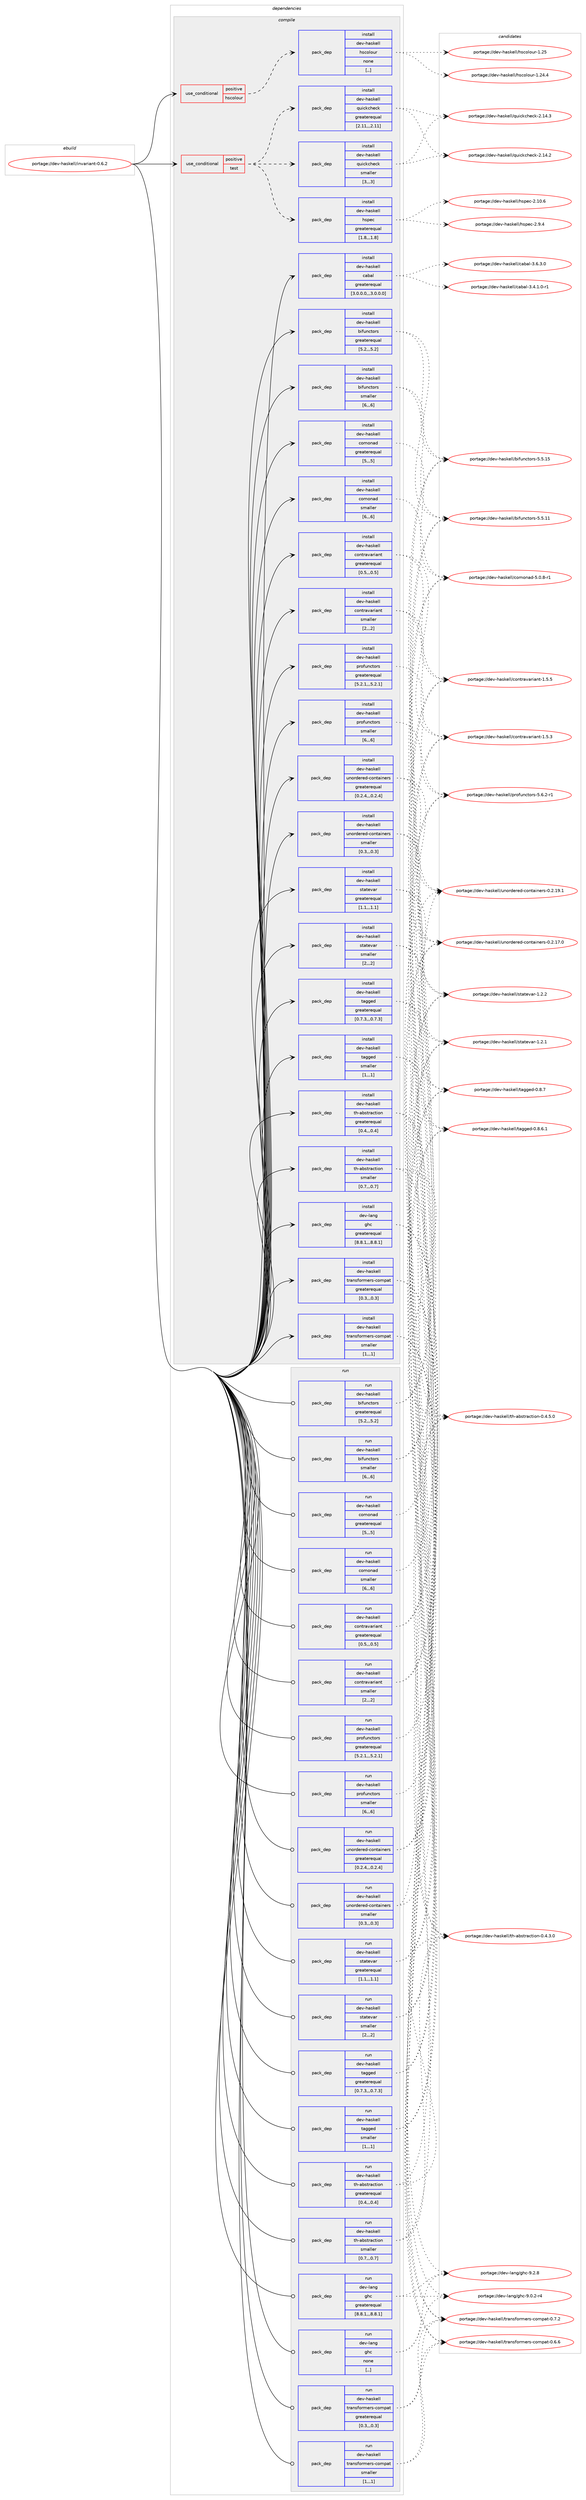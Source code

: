 digraph prolog {

# *************
# Graph options
# *************

newrank=true;
concentrate=true;
compound=true;
graph [rankdir=LR,fontname=Helvetica,fontsize=10,ranksep=1.5];#, ranksep=2.5, nodesep=0.2];
edge  [arrowhead=vee];
node  [fontname=Helvetica,fontsize=10];

# **********
# The ebuild
# **********

subgraph cluster_leftcol {
color=gray;
label=<<i>ebuild</i>>;
id [label="portage://dev-haskell/invariant-0.6.2", color=red, width=4, href="../dev-haskell/invariant-0.6.2.svg"];
}

# ****************
# The dependencies
# ****************

subgraph cluster_midcol {
color=gray;
label=<<i>dependencies</i>>;
subgraph cluster_compile {
fillcolor="#eeeeee";
style=filled;
label=<<i>compile</i>>;
subgraph cond20705 {
dependency83037 [label=<<TABLE BORDER="0" CELLBORDER="1" CELLSPACING="0" CELLPADDING="4"><TR><TD ROWSPAN="3" CELLPADDING="10">use_conditional</TD></TR><TR><TD>positive</TD></TR><TR><TD>hscolour</TD></TR></TABLE>>, shape=none, color=red];
subgraph pack61333 {
dependency83038 [label=<<TABLE BORDER="0" CELLBORDER="1" CELLSPACING="0" CELLPADDING="4" WIDTH="220"><TR><TD ROWSPAN="6" CELLPADDING="30">pack_dep</TD></TR><TR><TD WIDTH="110">install</TD></TR><TR><TD>dev-haskell</TD></TR><TR><TD>hscolour</TD></TR><TR><TD>none</TD></TR><TR><TD>[,,]</TD></TR></TABLE>>, shape=none, color=blue];
}
dependency83037:e -> dependency83038:w [weight=20,style="dashed",arrowhead="vee"];
}
id:e -> dependency83037:w [weight=20,style="solid",arrowhead="vee"];
subgraph cond20706 {
dependency83039 [label=<<TABLE BORDER="0" CELLBORDER="1" CELLSPACING="0" CELLPADDING="4"><TR><TD ROWSPAN="3" CELLPADDING="10">use_conditional</TD></TR><TR><TD>positive</TD></TR><TR><TD>test</TD></TR></TABLE>>, shape=none, color=red];
subgraph pack61334 {
dependency83040 [label=<<TABLE BORDER="0" CELLBORDER="1" CELLSPACING="0" CELLPADDING="4" WIDTH="220"><TR><TD ROWSPAN="6" CELLPADDING="30">pack_dep</TD></TR><TR><TD WIDTH="110">install</TD></TR><TR><TD>dev-haskell</TD></TR><TR><TD>hspec</TD></TR><TR><TD>greaterequal</TD></TR><TR><TD>[1.8,,,1.8]</TD></TR></TABLE>>, shape=none, color=blue];
}
dependency83039:e -> dependency83040:w [weight=20,style="dashed",arrowhead="vee"];
subgraph pack61335 {
dependency83041 [label=<<TABLE BORDER="0" CELLBORDER="1" CELLSPACING="0" CELLPADDING="4" WIDTH="220"><TR><TD ROWSPAN="6" CELLPADDING="30">pack_dep</TD></TR><TR><TD WIDTH="110">install</TD></TR><TR><TD>dev-haskell</TD></TR><TR><TD>quickcheck</TD></TR><TR><TD>greaterequal</TD></TR><TR><TD>[2.11,,,2.11]</TD></TR></TABLE>>, shape=none, color=blue];
}
dependency83039:e -> dependency83041:w [weight=20,style="dashed",arrowhead="vee"];
subgraph pack61336 {
dependency83042 [label=<<TABLE BORDER="0" CELLBORDER="1" CELLSPACING="0" CELLPADDING="4" WIDTH="220"><TR><TD ROWSPAN="6" CELLPADDING="30">pack_dep</TD></TR><TR><TD WIDTH="110">install</TD></TR><TR><TD>dev-haskell</TD></TR><TR><TD>quickcheck</TD></TR><TR><TD>smaller</TD></TR><TR><TD>[3,,,3]</TD></TR></TABLE>>, shape=none, color=blue];
}
dependency83039:e -> dependency83042:w [weight=20,style="dashed",arrowhead="vee"];
}
id:e -> dependency83039:w [weight=20,style="solid",arrowhead="vee"];
subgraph pack61337 {
dependency83043 [label=<<TABLE BORDER="0" CELLBORDER="1" CELLSPACING="0" CELLPADDING="4" WIDTH="220"><TR><TD ROWSPAN="6" CELLPADDING="30">pack_dep</TD></TR><TR><TD WIDTH="110">install</TD></TR><TR><TD>dev-haskell</TD></TR><TR><TD>bifunctors</TD></TR><TR><TD>greaterequal</TD></TR><TR><TD>[5.2,,,5.2]</TD></TR></TABLE>>, shape=none, color=blue];
}
id:e -> dependency83043:w [weight=20,style="solid",arrowhead="vee"];
subgraph pack61338 {
dependency83044 [label=<<TABLE BORDER="0" CELLBORDER="1" CELLSPACING="0" CELLPADDING="4" WIDTH="220"><TR><TD ROWSPAN="6" CELLPADDING="30">pack_dep</TD></TR><TR><TD WIDTH="110">install</TD></TR><TR><TD>dev-haskell</TD></TR><TR><TD>bifunctors</TD></TR><TR><TD>smaller</TD></TR><TR><TD>[6,,,6]</TD></TR></TABLE>>, shape=none, color=blue];
}
id:e -> dependency83044:w [weight=20,style="solid",arrowhead="vee"];
subgraph pack61339 {
dependency83045 [label=<<TABLE BORDER="0" CELLBORDER="1" CELLSPACING="0" CELLPADDING="4" WIDTH="220"><TR><TD ROWSPAN="6" CELLPADDING="30">pack_dep</TD></TR><TR><TD WIDTH="110">install</TD></TR><TR><TD>dev-haskell</TD></TR><TR><TD>cabal</TD></TR><TR><TD>greaterequal</TD></TR><TR><TD>[3.0.0.0,,,3.0.0.0]</TD></TR></TABLE>>, shape=none, color=blue];
}
id:e -> dependency83045:w [weight=20,style="solid",arrowhead="vee"];
subgraph pack61340 {
dependency83046 [label=<<TABLE BORDER="0" CELLBORDER="1" CELLSPACING="0" CELLPADDING="4" WIDTH="220"><TR><TD ROWSPAN="6" CELLPADDING="30">pack_dep</TD></TR><TR><TD WIDTH="110">install</TD></TR><TR><TD>dev-haskell</TD></TR><TR><TD>comonad</TD></TR><TR><TD>greaterequal</TD></TR><TR><TD>[5,,,5]</TD></TR></TABLE>>, shape=none, color=blue];
}
id:e -> dependency83046:w [weight=20,style="solid",arrowhead="vee"];
subgraph pack61341 {
dependency83047 [label=<<TABLE BORDER="0" CELLBORDER="1" CELLSPACING="0" CELLPADDING="4" WIDTH="220"><TR><TD ROWSPAN="6" CELLPADDING="30">pack_dep</TD></TR><TR><TD WIDTH="110">install</TD></TR><TR><TD>dev-haskell</TD></TR><TR><TD>comonad</TD></TR><TR><TD>smaller</TD></TR><TR><TD>[6,,,6]</TD></TR></TABLE>>, shape=none, color=blue];
}
id:e -> dependency83047:w [weight=20,style="solid",arrowhead="vee"];
subgraph pack61342 {
dependency83048 [label=<<TABLE BORDER="0" CELLBORDER="1" CELLSPACING="0" CELLPADDING="4" WIDTH="220"><TR><TD ROWSPAN="6" CELLPADDING="30">pack_dep</TD></TR><TR><TD WIDTH="110">install</TD></TR><TR><TD>dev-haskell</TD></TR><TR><TD>contravariant</TD></TR><TR><TD>greaterequal</TD></TR><TR><TD>[0.5,,,0.5]</TD></TR></TABLE>>, shape=none, color=blue];
}
id:e -> dependency83048:w [weight=20,style="solid",arrowhead="vee"];
subgraph pack61343 {
dependency83049 [label=<<TABLE BORDER="0" CELLBORDER="1" CELLSPACING="0" CELLPADDING="4" WIDTH="220"><TR><TD ROWSPAN="6" CELLPADDING="30">pack_dep</TD></TR><TR><TD WIDTH="110">install</TD></TR><TR><TD>dev-haskell</TD></TR><TR><TD>contravariant</TD></TR><TR><TD>smaller</TD></TR><TR><TD>[2,,,2]</TD></TR></TABLE>>, shape=none, color=blue];
}
id:e -> dependency83049:w [weight=20,style="solid",arrowhead="vee"];
subgraph pack61344 {
dependency83050 [label=<<TABLE BORDER="0" CELLBORDER="1" CELLSPACING="0" CELLPADDING="4" WIDTH="220"><TR><TD ROWSPAN="6" CELLPADDING="30">pack_dep</TD></TR><TR><TD WIDTH="110">install</TD></TR><TR><TD>dev-haskell</TD></TR><TR><TD>profunctors</TD></TR><TR><TD>greaterequal</TD></TR><TR><TD>[5.2.1,,,5.2.1]</TD></TR></TABLE>>, shape=none, color=blue];
}
id:e -> dependency83050:w [weight=20,style="solid",arrowhead="vee"];
subgraph pack61345 {
dependency83051 [label=<<TABLE BORDER="0" CELLBORDER="1" CELLSPACING="0" CELLPADDING="4" WIDTH="220"><TR><TD ROWSPAN="6" CELLPADDING="30">pack_dep</TD></TR><TR><TD WIDTH="110">install</TD></TR><TR><TD>dev-haskell</TD></TR><TR><TD>profunctors</TD></TR><TR><TD>smaller</TD></TR><TR><TD>[6,,,6]</TD></TR></TABLE>>, shape=none, color=blue];
}
id:e -> dependency83051:w [weight=20,style="solid",arrowhead="vee"];
subgraph pack61346 {
dependency83052 [label=<<TABLE BORDER="0" CELLBORDER="1" CELLSPACING="0" CELLPADDING="4" WIDTH="220"><TR><TD ROWSPAN="6" CELLPADDING="30">pack_dep</TD></TR><TR><TD WIDTH="110">install</TD></TR><TR><TD>dev-haskell</TD></TR><TR><TD>statevar</TD></TR><TR><TD>greaterequal</TD></TR><TR><TD>[1.1,,,1.1]</TD></TR></TABLE>>, shape=none, color=blue];
}
id:e -> dependency83052:w [weight=20,style="solid",arrowhead="vee"];
subgraph pack61347 {
dependency83053 [label=<<TABLE BORDER="0" CELLBORDER="1" CELLSPACING="0" CELLPADDING="4" WIDTH="220"><TR><TD ROWSPAN="6" CELLPADDING="30">pack_dep</TD></TR><TR><TD WIDTH="110">install</TD></TR><TR><TD>dev-haskell</TD></TR><TR><TD>statevar</TD></TR><TR><TD>smaller</TD></TR><TR><TD>[2,,,2]</TD></TR></TABLE>>, shape=none, color=blue];
}
id:e -> dependency83053:w [weight=20,style="solid",arrowhead="vee"];
subgraph pack61348 {
dependency83054 [label=<<TABLE BORDER="0" CELLBORDER="1" CELLSPACING="0" CELLPADDING="4" WIDTH="220"><TR><TD ROWSPAN="6" CELLPADDING="30">pack_dep</TD></TR><TR><TD WIDTH="110">install</TD></TR><TR><TD>dev-haskell</TD></TR><TR><TD>tagged</TD></TR><TR><TD>greaterequal</TD></TR><TR><TD>[0.7.3,,,0.7.3]</TD></TR></TABLE>>, shape=none, color=blue];
}
id:e -> dependency83054:w [weight=20,style="solid",arrowhead="vee"];
subgraph pack61349 {
dependency83055 [label=<<TABLE BORDER="0" CELLBORDER="1" CELLSPACING="0" CELLPADDING="4" WIDTH="220"><TR><TD ROWSPAN="6" CELLPADDING="30">pack_dep</TD></TR><TR><TD WIDTH="110">install</TD></TR><TR><TD>dev-haskell</TD></TR><TR><TD>tagged</TD></TR><TR><TD>smaller</TD></TR><TR><TD>[1,,,1]</TD></TR></TABLE>>, shape=none, color=blue];
}
id:e -> dependency83055:w [weight=20,style="solid",arrowhead="vee"];
subgraph pack61350 {
dependency83056 [label=<<TABLE BORDER="0" CELLBORDER="1" CELLSPACING="0" CELLPADDING="4" WIDTH="220"><TR><TD ROWSPAN="6" CELLPADDING="30">pack_dep</TD></TR><TR><TD WIDTH="110">install</TD></TR><TR><TD>dev-haskell</TD></TR><TR><TD>th-abstraction</TD></TR><TR><TD>greaterequal</TD></TR><TR><TD>[0.4,,,0.4]</TD></TR></TABLE>>, shape=none, color=blue];
}
id:e -> dependency83056:w [weight=20,style="solid",arrowhead="vee"];
subgraph pack61351 {
dependency83057 [label=<<TABLE BORDER="0" CELLBORDER="1" CELLSPACING="0" CELLPADDING="4" WIDTH="220"><TR><TD ROWSPAN="6" CELLPADDING="30">pack_dep</TD></TR><TR><TD WIDTH="110">install</TD></TR><TR><TD>dev-haskell</TD></TR><TR><TD>th-abstraction</TD></TR><TR><TD>smaller</TD></TR><TR><TD>[0.7,,,0.7]</TD></TR></TABLE>>, shape=none, color=blue];
}
id:e -> dependency83057:w [weight=20,style="solid",arrowhead="vee"];
subgraph pack61352 {
dependency83058 [label=<<TABLE BORDER="0" CELLBORDER="1" CELLSPACING="0" CELLPADDING="4" WIDTH="220"><TR><TD ROWSPAN="6" CELLPADDING="30">pack_dep</TD></TR><TR><TD WIDTH="110">install</TD></TR><TR><TD>dev-haskell</TD></TR><TR><TD>transformers-compat</TD></TR><TR><TD>greaterequal</TD></TR><TR><TD>[0.3,,,0.3]</TD></TR></TABLE>>, shape=none, color=blue];
}
id:e -> dependency83058:w [weight=20,style="solid",arrowhead="vee"];
subgraph pack61353 {
dependency83059 [label=<<TABLE BORDER="0" CELLBORDER="1" CELLSPACING="0" CELLPADDING="4" WIDTH="220"><TR><TD ROWSPAN="6" CELLPADDING="30">pack_dep</TD></TR><TR><TD WIDTH="110">install</TD></TR><TR><TD>dev-haskell</TD></TR><TR><TD>transformers-compat</TD></TR><TR><TD>smaller</TD></TR><TR><TD>[1,,,1]</TD></TR></TABLE>>, shape=none, color=blue];
}
id:e -> dependency83059:w [weight=20,style="solid",arrowhead="vee"];
subgraph pack61354 {
dependency83060 [label=<<TABLE BORDER="0" CELLBORDER="1" CELLSPACING="0" CELLPADDING="4" WIDTH="220"><TR><TD ROWSPAN="6" CELLPADDING="30">pack_dep</TD></TR><TR><TD WIDTH="110">install</TD></TR><TR><TD>dev-haskell</TD></TR><TR><TD>unordered-containers</TD></TR><TR><TD>greaterequal</TD></TR><TR><TD>[0.2.4,,,0.2.4]</TD></TR></TABLE>>, shape=none, color=blue];
}
id:e -> dependency83060:w [weight=20,style="solid",arrowhead="vee"];
subgraph pack61355 {
dependency83061 [label=<<TABLE BORDER="0" CELLBORDER="1" CELLSPACING="0" CELLPADDING="4" WIDTH="220"><TR><TD ROWSPAN="6" CELLPADDING="30">pack_dep</TD></TR><TR><TD WIDTH="110">install</TD></TR><TR><TD>dev-haskell</TD></TR><TR><TD>unordered-containers</TD></TR><TR><TD>smaller</TD></TR><TR><TD>[0.3,,,0.3]</TD></TR></TABLE>>, shape=none, color=blue];
}
id:e -> dependency83061:w [weight=20,style="solid",arrowhead="vee"];
subgraph pack61356 {
dependency83062 [label=<<TABLE BORDER="0" CELLBORDER="1" CELLSPACING="0" CELLPADDING="4" WIDTH="220"><TR><TD ROWSPAN="6" CELLPADDING="30">pack_dep</TD></TR><TR><TD WIDTH="110">install</TD></TR><TR><TD>dev-lang</TD></TR><TR><TD>ghc</TD></TR><TR><TD>greaterequal</TD></TR><TR><TD>[8.8.1,,,8.8.1]</TD></TR></TABLE>>, shape=none, color=blue];
}
id:e -> dependency83062:w [weight=20,style="solid",arrowhead="vee"];
}
subgraph cluster_compileandrun {
fillcolor="#eeeeee";
style=filled;
label=<<i>compile and run</i>>;
}
subgraph cluster_run {
fillcolor="#eeeeee";
style=filled;
label=<<i>run</i>>;
subgraph pack61357 {
dependency83063 [label=<<TABLE BORDER="0" CELLBORDER="1" CELLSPACING="0" CELLPADDING="4" WIDTH="220"><TR><TD ROWSPAN="6" CELLPADDING="30">pack_dep</TD></TR><TR><TD WIDTH="110">run</TD></TR><TR><TD>dev-haskell</TD></TR><TR><TD>bifunctors</TD></TR><TR><TD>greaterequal</TD></TR><TR><TD>[5.2,,,5.2]</TD></TR></TABLE>>, shape=none, color=blue];
}
id:e -> dependency83063:w [weight=20,style="solid",arrowhead="odot"];
subgraph pack61358 {
dependency83064 [label=<<TABLE BORDER="0" CELLBORDER="1" CELLSPACING="0" CELLPADDING="4" WIDTH="220"><TR><TD ROWSPAN="6" CELLPADDING="30">pack_dep</TD></TR><TR><TD WIDTH="110">run</TD></TR><TR><TD>dev-haskell</TD></TR><TR><TD>bifunctors</TD></TR><TR><TD>smaller</TD></TR><TR><TD>[6,,,6]</TD></TR></TABLE>>, shape=none, color=blue];
}
id:e -> dependency83064:w [weight=20,style="solid",arrowhead="odot"];
subgraph pack61359 {
dependency83065 [label=<<TABLE BORDER="0" CELLBORDER="1" CELLSPACING="0" CELLPADDING="4" WIDTH="220"><TR><TD ROWSPAN="6" CELLPADDING="30">pack_dep</TD></TR><TR><TD WIDTH="110">run</TD></TR><TR><TD>dev-haskell</TD></TR><TR><TD>comonad</TD></TR><TR><TD>greaterequal</TD></TR><TR><TD>[5,,,5]</TD></TR></TABLE>>, shape=none, color=blue];
}
id:e -> dependency83065:w [weight=20,style="solid",arrowhead="odot"];
subgraph pack61360 {
dependency83066 [label=<<TABLE BORDER="0" CELLBORDER="1" CELLSPACING="0" CELLPADDING="4" WIDTH="220"><TR><TD ROWSPAN="6" CELLPADDING="30">pack_dep</TD></TR><TR><TD WIDTH="110">run</TD></TR><TR><TD>dev-haskell</TD></TR><TR><TD>comonad</TD></TR><TR><TD>smaller</TD></TR><TR><TD>[6,,,6]</TD></TR></TABLE>>, shape=none, color=blue];
}
id:e -> dependency83066:w [weight=20,style="solid",arrowhead="odot"];
subgraph pack61361 {
dependency83067 [label=<<TABLE BORDER="0" CELLBORDER="1" CELLSPACING="0" CELLPADDING="4" WIDTH="220"><TR><TD ROWSPAN="6" CELLPADDING="30">pack_dep</TD></TR><TR><TD WIDTH="110">run</TD></TR><TR><TD>dev-haskell</TD></TR><TR><TD>contravariant</TD></TR><TR><TD>greaterequal</TD></TR><TR><TD>[0.5,,,0.5]</TD></TR></TABLE>>, shape=none, color=blue];
}
id:e -> dependency83067:w [weight=20,style="solid",arrowhead="odot"];
subgraph pack61362 {
dependency83068 [label=<<TABLE BORDER="0" CELLBORDER="1" CELLSPACING="0" CELLPADDING="4" WIDTH="220"><TR><TD ROWSPAN="6" CELLPADDING="30">pack_dep</TD></TR><TR><TD WIDTH="110">run</TD></TR><TR><TD>dev-haskell</TD></TR><TR><TD>contravariant</TD></TR><TR><TD>smaller</TD></TR><TR><TD>[2,,,2]</TD></TR></TABLE>>, shape=none, color=blue];
}
id:e -> dependency83068:w [weight=20,style="solid",arrowhead="odot"];
subgraph pack61363 {
dependency83069 [label=<<TABLE BORDER="0" CELLBORDER="1" CELLSPACING="0" CELLPADDING="4" WIDTH="220"><TR><TD ROWSPAN="6" CELLPADDING="30">pack_dep</TD></TR><TR><TD WIDTH="110">run</TD></TR><TR><TD>dev-haskell</TD></TR><TR><TD>profunctors</TD></TR><TR><TD>greaterequal</TD></TR><TR><TD>[5.2.1,,,5.2.1]</TD></TR></TABLE>>, shape=none, color=blue];
}
id:e -> dependency83069:w [weight=20,style="solid",arrowhead="odot"];
subgraph pack61364 {
dependency83070 [label=<<TABLE BORDER="0" CELLBORDER="1" CELLSPACING="0" CELLPADDING="4" WIDTH="220"><TR><TD ROWSPAN="6" CELLPADDING="30">pack_dep</TD></TR><TR><TD WIDTH="110">run</TD></TR><TR><TD>dev-haskell</TD></TR><TR><TD>profunctors</TD></TR><TR><TD>smaller</TD></TR><TR><TD>[6,,,6]</TD></TR></TABLE>>, shape=none, color=blue];
}
id:e -> dependency83070:w [weight=20,style="solid",arrowhead="odot"];
subgraph pack61365 {
dependency83071 [label=<<TABLE BORDER="0" CELLBORDER="1" CELLSPACING="0" CELLPADDING="4" WIDTH="220"><TR><TD ROWSPAN="6" CELLPADDING="30">pack_dep</TD></TR><TR><TD WIDTH="110">run</TD></TR><TR><TD>dev-haskell</TD></TR><TR><TD>statevar</TD></TR><TR><TD>greaterequal</TD></TR><TR><TD>[1.1,,,1.1]</TD></TR></TABLE>>, shape=none, color=blue];
}
id:e -> dependency83071:w [weight=20,style="solid",arrowhead="odot"];
subgraph pack61366 {
dependency83072 [label=<<TABLE BORDER="0" CELLBORDER="1" CELLSPACING="0" CELLPADDING="4" WIDTH="220"><TR><TD ROWSPAN="6" CELLPADDING="30">pack_dep</TD></TR><TR><TD WIDTH="110">run</TD></TR><TR><TD>dev-haskell</TD></TR><TR><TD>statevar</TD></TR><TR><TD>smaller</TD></TR><TR><TD>[2,,,2]</TD></TR></TABLE>>, shape=none, color=blue];
}
id:e -> dependency83072:w [weight=20,style="solid",arrowhead="odot"];
subgraph pack61367 {
dependency83073 [label=<<TABLE BORDER="0" CELLBORDER="1" CELLSPACING="0" CELLPADDING="4" WIDTH="220"><TR><TD ROWSPAN="6" CELLPADDING="30">pack_dep</TD></TR><TR><TD WIDTH="110">run</TD></TR><TR><TD>dev-haskell</TD></TR><TR><TD>tagged</TD></TR><TR><TD>greaterequal</TD></TR><TR><TD>[0.7.3,,,0.7.3]</TD></TR></TABLE>>, shape=none, color=blue];
}
id:e -> dependency83073:w [weight=20,style="solid",arrowhead="odot"];
subgraph pack61368 {
dependency83074 [label=<<TABLE BORDER="0" CELLBORDER="1" CELLSPACING="0" CELLPADDING="4" WIDTH="220"><TR><TD ROWSPAN="6" CELLPADDING="30">pack_dep</TD></TR><TR><TD WIDTH="110">run</TD></TR><TR><TD>dev-haskell</TD></TR><TR><TD>tagged</TD></TR><TR><TD>smaller</TD></TR><TR><TD>[1,,,1]</TD></TR></TABLE>>, shape=none, color=blue];
}
id:e -> dependency83074:w [weight=20,style="solid",arrowhead="odot"];
subgraph pack61369 {
dependency83075 [label=<<TABLE BORDER="0" CELLBORDER="1" CELLSPACING="0" CELLPADDING="4" WIDTH="220"><TR><TD ROWSPAN="6" CELLPADDING="30">pack_dep</TD></TR><TR><TD WIDTH="110">run</TD></TR><TR><TD>dev-haskell</TD></TR><TR><TD>th-abstraction</TD></TR><TR><TD>greaterequal</TD></TR><TR><TD>[0.4,,,0.4]</TD></TR></TABLE>>, shape=none, color=blue];
}
id:e -> dependency83075:w [weight=20,style="solid",arrowhead="odot"];
subgraph pack61370 {
dependency83076 [label=<<TABLE BORDER="0" CELLBORDER="1" CELLSPACING="0" CELLPADDING="4" WIDTH="220"><TR><TD ROWSPAN="6" CELLPADDING="30">pack_dep</TD></TR><TR><TD WIDTH="110">run</TD></TR><TR><TD>dev-haskell</TD></TR><TR><TD>th-abstraction</TD></TR><TR><TD>smaller</TD></TR><TR><TD>[0.7,,,0.7]</TD></TR></TABLE>>, shape=none, color=blue];
}
id:e -> dependency83076:w [weight=20,style="solid",arrowhead="odot"];
subgraph pack61371 {
dependency83077 [label=<<TABLE BORDER="0" CELLBORDER="1" CELLSPACING="0" CELLPADDING="4" WIDTH="220"><TR><TD ROWSPAN="6" CELLPADDING="30">pack_dep</TD></TR><TR><TD WIDTH="110">run</TD></TR><TR><TD>dev-haskell</TD></TR><TR><TD>transformers-compat</TD></TR><TR><TD>greaterequal</TD></TR><TR><TD>[0.3,,,0.3]</TD></TR></TABLE>>, shape=none, color=blue];
}
id:e -> dependency83077:w [weight=20,style="solid",arrowhead="odot"];
subgraph pack61372 {
dependency83078 [label=<<TABLE BORDER="0" CELLBORDER="1" CELLSPACING="0" CELLPADDING="4" WIDTH="220"><TR><TD ROWSPAN="6" CELLPADDING="30">pack_dep</TD></TR><TR><TD WIDTH="110">run</TD></TR><TR><TD>dev-haskell</TD></TR><TR><TD>transformers-compat</TD></TR><TR><TD>smaller</TD></TR><TR><TD>[1,,,1]</TD></TR></TABLE>>, shape=none, color=blue];
}
id:e -> dependency83078:w [weight=20,style="solid",arrowhead="odot"];
subgraph pack61373 {
dependency83079 [label=<<TABLE BORDER="0" CELLBORDER="1" CELLSPACING="0" CELLPADDING="4" WIDTH="220"><TR><TD ROWSPAN="6" CELLPADDING="30">pack_dep</TD></TR><TR><TD WIDTH="110">run</TD></TR><TR><TD>dev-haskell</TD></TR><TR><TD>unordered-containers</TD></TR><TR><TD>greaterequal</TD></TR><TR><TD>[0.2.4,,,0.2.4]</TD></TR></TABLE>>, shape=none, color=blue];
}
id:e -> dependency83079:w [weight=20,style="solid",arrowhead="odot"];
subgraph pack61374 {
dependency83080 [label=<<TABLE BORDER="0" CELLBORDER="1" CELLSPACING="0" CELLPADDING="4" WIDTH="220"><TR><TD ROWSPAN="6" CELLPADDING="30">pack_dep</TD></TR><TR><TD WIDTH="110">run</TD></TR><TR><TD>dev-haskell</TD></TR><TR><TD>unordered-containers</TD></TR><TR><TD>smaller</TD></TR><TR><TD>[0.3,,,0.3]</TD></TR></TABLE>>, shape=none, color=blue];
}
id:e -> dependency83080:w [weight=20,style="solid",arrowhead="odot"];
subgraph pack61375 {
dependency83081 [label=<<TABLE BORDER="0" CELLBORDER="1" CELLSPACING="0" CELLPADDING="4" WIDTH="220"><TR><TD ROWSPAN="6" CELLPADDING="30">pack_dep</TD></TR><TR><TD WIDTH="110">run</TD></TR><TR><TD>dev-lang</TD></TR><TR><TD>ghc</TD></TR><TR><TD>greaterequal</TD></TR><TR><TD>[8.8.1,,,8.8.1]</TD></TR></TABLE>>, shape=none, color=blue];
}
id:e -> dependency83081:w [weight=20,style="solid",arrowhead="odot"];
subgraph pack61376 {
dependency83082 [label=<<TABLE BORDER="0" CELLBORDER="1" CELLSPACING="0" CELLPADDING="4" WIDTH="220"><TR><TD ROWSPAN="6" CELLPADDING="30">pack_dep</TD></TR><TR><TD WIDTH="110">run</TD></TR><TR><TD>dev-lang</TD></TR><TR><TD>ghc</TD></TR><TR><TD>none</TD></TR><TR><TD>[,,]</TD></TR></TABLE>>, shape=none, color=blue];
}
id:e -> dependency83082:w [weight=20,style="solid",arrowhead="odot"];
}
}

# **************
# The candidates
# **************

subgraph cluster_choices {
rank=same;
color=gray;
label=<<i>candidates</i>>;

subgraph choice61333 {
color=black;
nodesep=1;
choice100101118451049711510710110810847104115991111081111171144549465053 [label="portage://dev-haskell/hscolour-1.25", color=red, width=4,href="../dev-haskell/hscolour-1.25.svg"];
choice1001011184510497115107101108108471041159911110811111711445494650524652 [label="portage://dev-haskell/hscolour-1.24.4", color=red, width=4,href="../dev-haskell/hscolour-1.24.4.svg"];
dependency83038:e -> choice100101118451049711510710110810847104115991111081111171144549465053:w [style=dotted,weight="100"];
dependency83038:e -> choice1001011184510497115107101108108471041159911110811111711445494650524652:w [style=dotted,weight="100"];
}
subgraph choice61334 {
color=black;
nodesep=1;
choice1001011184510497115107101108108471041151121019945504649484654 [label="portage://dev-haskell/hspec-2.10.6", color=red, width=4,href="../dev-haskell/hspec-2.10.6.svg"];
choice10010111845104971151071011081084710411511210199455046574652 [label="portage://dev-haskell/hspec-2.9.4", color=red, width=4,href="../dev-haskell/hspec-2.9.4.svg"];
dependency83040:e -> choice1001011184510497115107101108108471041151121019945504649484654:w [style=dotted,weight="100"];
dependency83040:e -> choice10010111845104971151071011081084710411511210199455046574652:w [style=dotted,weight="100"];
}
subgraph choice61335 {
color=black;
nodesep=1;
choice10010111845104971151071011081084711311710599107991041019910745504649524651 [label="portage://dev-haskell/quickcheck-2.14.3", color=red, width=4,href="../dev-haskell/quickcheck-2.14.3.svg"];
choice10010111845104971151071011081084711311710599107991041019910745504649524650 [label="portage://dev-haskell/quickcheck-2.14.2", color=red, width=4,href="../dev-haskell/quickcheck-2.14.2.svg"];
dependency83041:e -> choice10010111845104971151071011081084711311710599107991041019910745504649524651:w [style=dotted,weight="100"];
dependency83041:e -> choice10010111845104971151071011081084711311710599107991041019910745504649524650:w [style=dotted,weight="100"];
}
subgraph choice61336 {
color=black;
nodesep=1;
choice10010111845104971151071011081084711311710599107991041019910745504649524651 [label="portage://dev-haskell/quickcheck-2.14.3", color=red, width=4,href="../dev-haskell/quickcheck-2.14.3.svg"];
choice10010111845104971151071011081084711311710599107991041019910745504649524650 [label="portage://dev-haskell/quickcheck-2.14.2", color=red, width=4,href="../dev-haskell/quickcheck-2.14.2.svg"];
dependency83042:e -> choice10010111845104971151071011081084711311710599107991041019910745504649524651:w [style=dotted,weight="100"];
dependency83042:e -> choice10010111845104971151071011081084711311710599107991041019910745504649524650:w [style=dotted,weight="100"];
}
subgraph choice61337 {
color=black;
nodesep=1;
choice100101118451049711510710110810847981051021171109911611111411545534653464953 [label="portage://dev-haskell/bifunctors-5.5.15", color=red, width=4,href="../dev-haskell/bifunctors-5.5.15.svg"];
choice100101118451049711510710110810847981051021171109911611111411545534653464949 [label="portage://dev-haskell/bifunctors-5.5.11", color=red, width=4,href="../dev-haskell/bifunctors-5.5.11.svg"];
dependency83043:e -> choice100101118451049711510710110810847981051021171109911611111411545534653464953:w [style=dotted,weight="100"];
dependency83043:e -> choice100101118451049711510710110810847981051021171109911611111411545534653464949:w [style=dotted,weight="100"];
}
subgraph choice61338 {
color=black;
nodesep=1;
choice100101118451049711510710110810847981051021171109911611111411545534653464953 [label="portage://dev-haskell/bifunctors-5.5.15", color=red, width=4,href="../dev-haskell/bifunctors-5.5.15.svg"];
choice100101118451049711510710110810847981051021171109911611111411545534653464949 [label="portage://dev-haskell/bifunctors-5.5.11", color=red, width=4,href="../dev-haskell/bifunctors-5.5.11.svg"];
dependency83044:e -> choice100101118451049711510710110810847981051021171109911611111411545534653464953:w [style=dotted,weight="100"];
dependency83044:e -> choice100101118451049711510710110810847981051021171109911611111411545534653464949:w [style=dotted,weight="100"];
}
subgraph choice61339 {
color=black;
nodesep=1;
choice100101118451049711510710110810847999798971084551465446514648 [label="portage://dev-haskell/cabal-3.6.3.0", color=red, width=4,href="../dev-haskell/cabal-3.6.3.0.svg"];
choice1001011184510497115107101108108479997989710845514652464946484511449 [label="portage://dev-haskell/cabal-3.4.1.0-r1", color=red, width=4,href="../dev-haskell/cabal-3.4.1.0-r1.svg"];
dependency83045:e -> choice100101118451049711510710110810847999798971084551465446514648:w [style=dotted,weight="100"];
dependency83045:e -> choice1001011184510497115107101108108479997989710845514652464946484511449:w [style=dotted,weight="100"];
}
subgraph choice61340 {
color=black;
nodesep=1;
choice10010111845104971151071011081084799111109111110971004553464846564511449 [label="portage://dev-haskell/comonad-5.0.8-r1", color=red, width=4,href="../dev-haskell/comonad-5.0.8-r1.svg"];
dependency83046:e -> choice10010111845104971151071011081084799111109111110971004553464846564511449:w [style=dotted,weight="100"];
}
subgraph choice61341 {
color=black;
nodesep=1;
choice10010111845104971151071011081084799111109111110971004553464846564511449 [label="portage://dev-haskell/comonad-5.0.8-r1", color=red, width=4,href="../dev-haskell/comonad-5.0.8-r1.svg"];
dependency83047:e -> choice10010111845104971151071011081084799111109111110971004553464846564511449:w [style=dotted,weight="100"];
}
subgraph choice61342 {
color=black;
nodesep=1;
choice10010111845104971151071011081084799111110116114971189711410597110116454946534653 [label="portage://dev-haskell/contravariant-1.5.5", color=red, width=4,href="../dev-haskell/contravariant-1.5.5.svg"];
choice10010111845104971151071011081084799111110116114971189711410597110116454946534651 [label="portage://dev-haskell/contravariant-1.5.3", color=red, width=4,href="../dev-haskell/contravariant-1.5.3.svg"];
dependency83048:e -> choice10010111845104971151071011081084799111110116114971189711410597110116454946534653:w [style=dotted,weight="100"];
dependency83048:e -> choice10010111845104971151071011081084799111110116114971189711410597110116454946534651:w [style=dotted,weight="100"];
}
subgraph choice61343 {
color=black;
nodesep=1;
choice10010111845104971151071011081084799111110116114971189711410597110116454946534653 [label="portage://dev-haskell/contravariant-1.5.5", color=red, width=4,href="../dev-haskell/contravariant-1.5.5.svg"];
choice10010111845104971151071011081084799111110116114971189711410597110116454946534651 [label="portage://dev-haskell/contravariant-1.5.3", color=red, width=4,href="../dev-haskell/contravariant-1.5.3.svg"];
dependency83049:e -> choice10010111845104971151071011081084799111110116114971189711410597110116454946534653:w [style=dotted,weight="100"];
dependency83049:e -> choice10010111845104971151071011081084799111110116114971189711410597110116454946534651:w [style=dotted,weight="100"];
}
subgraph choice61344 {
color=black;
nodesep=1;
choice100101118451049711510710110810847112114111102117110991161111141154553465446504511449 [label="portage://dev-haskell/profunctors-5.6.2-r1", color=red, width=4,href="../dev-haskell/profunctors-5.6.2-r1.svg"];
dependency83050:e -> choice100101118451049711510710110810847112114111102117110991161111141154553465446504511449:w [style=dotted,weight="100"];
}
subgraph choice61345 {
color=black;
nodesep=1;
choice100101118451049711510710110810847112114111102117110991161111141154553465446504511449 [label="portage://dev-haskell/profunctors-5.6.2-r1", color=red, width=4,href="../dev-haskell/profunctors-5.6.2-r1.svg"];
dependency83051:e -> choice100101118451049711510710110810847112114111102117110991161111141154553465446504511449:w [style=dotted,weight="100"];
}
subgraph choice61346 {
color=black;
nodesep=1;
choice1001011184510497115107101108108471151169711610111897114454946504650 [label="portage://dev-haskell/statevar-1.2.2", color=red, width=4,href="../dev-haskell/statevar-1.2.2.svg"];
choice1001011184510497115107101108108471151169711610111897114454946504649 [label="portage://dev-haskell/statevar-1.2.1", color=red, width=4,href="../dev-haskell/statevar-1.2.1.svg"];
dependency83052:e -> choice1001011184510497115107101108108471151169711610111897114454946504650:w [style=dotted,weight="100"];
dependency83052:e -> choice1001011184510497115107101108108471151169711610111897114454946504649:w [style=dotted,weight="100"];
}
subgraph choice61347 {
color=black;
nodesep=1;
choice1001011184510497115107101108108471151169711610111897114454946504650 [label="portage://dev-haskell/statevar-1.2.2", color=red, width=4,href="../dev-haskell/statevar-1.2.2.svg"];
choice1001011184510497115107101108108471151169711610111897114454946504649 [label="portage://dev-haskell/statevar-1.2.1", color=red, width=4,href="../dev-haskell/statevar-1.2.1.svg"];
dependency83053:e -> choice1001011184510497115107101108108471151169711610111897114454946504650:w [style=dotted,weight="100"];
dependency83053:e -> choice1001011184510497115107101108108471151169711610111897114454946504649:w [style=dotted,weight="100"];
}
subgraph choice61348 {
color=black;
nodesep=1;
choice10010111845104971151071011081084711697103103101100454846564655 [label="portage://dev-haskell/tagged-0.8.7", color=red, width=4,href="../dev-haskell/tagged-0.8.7.svg"];
choice100101118451049711510710110810847116971031031011004548465646544649 [label="portage://dev-haskell/tagged-0.8.6.1", color=red, width=4,href="../dev-haskell/tagged-0.8.6.1.svg"];
dependency83054:e -> choice10010111845104971151071011081084711697103103101100454846564655:w [style=dotted,weight="100"];
dependency83054:e -> choice100101118451049711510710110810847116971031031011004548465646544649:w [style=dotted,weight="100"];
}
subgraph choice61349 {
color=black;
nodesep=1;
choice10010111845104971151071011081084711697103103101100454846564655 [label="portage://dev-haskell/tagged-0.8.7", color=red, width=4,href="../dev-haskell/tagged-0.8.7.svg"];
choice100101118451049711510710110810847116971031031011004548465646544649 [label="portage://dev-haskell/tagged-0.8.6.1", color=red, width=4,href="../dev-haskell/tagged-0.8.6.1.svg"];
dependency83055:e -> choice10010111845104971151071011081084711697103103101100454846564655:w [style=dotted,weight="100"];
dependency83055:e -> choice100101118451049711510710110810847116971031031011004548465646544649:w [style=dotted,weight="100"];
}
subgraph choice61350 {
color=black;
nodesep=1;
choice10010111845104971151071011081084711610445979811511611497991161051111104548465246534648 [label="portage://dev-haskell/th-abstraction-0.4.5.0", color=red, width=4,href="../dev-haskell/th-abstraction-0.4.5.0.svg"];
choice10010111845104971151071011081084711610445979811511611497991161051111104548465246514648 [label="portage://dev-haskell/th-abstraction-0.4.3.0", color=red, width=4,href="../dev-haskell/th-abstraction-0.4.3.0.svg"];
dependency83056:e -> choice10010111845104971151071011081084711610445979811511611497991161051111104548465246534648:w [style=dotted,weight="100"];
dependency83056:e -> choice10010111845104971151071011081084711610445979811511611497991161051111104548465246514648:w [style=dotted,weight="100"];
}
subgraph choice61351 {
color=black;
nodesep=1;
choice10010111845104971151071011081084711610445979811511611497991161051111104548465246534648 [label="portage://dev-haskell/th-abstraction-0.4.5.0", color=red, width=4,href="../dev-haskell/th-abstraction-0.4.5.0.svg"];
choice10010111845104971151071011081084711610445979811511611497991161051111104548465246514648 [label="portage://dev-haskell/th-abstraction-0.4.3.0", color=red, width=4,href="../dev-haskell/th-abstraction-0.4.3.0.svg"];
dependency83057:e -> choice10010111845104971151071011081084711610445979811511611497991161051111104548465246534648:w [style=dotted,weight="100"];
dependency83057:e -> choice10010111845104971151071011081084711610445979811511611497991161051111104548465246514648:w [style=dotted,weight="100"];
}
subgraph choice61352 {
color=black;
nodesep=1;
choice10010111845104971151071011081084711611497110115102111114109101114115459911110911297116454846554650 [label="portage://dev-haskell/transformers-compat-0.7.2", color=red, width=4,href="../dev-haskell/transformers-compat-0.7.2.svg"];
choice10010111845104971151071011081084711611497110115102111114109101114115459911110911297116454846544654 [label="portage://dev-haskell/transformers-compat-0.6.6", color=red, width=4,href="../dev-haskell/transformers-compat-0.6.6.svg"];
dependency83058:e -> choice10010111845104971151071011081084711611497110115102111114109101114115459911110911297116454846554650:w [style=dotted,weight="100"];
dependency83058:e -> choice10010111845104971151071011081084711611497110115102111114109101114115459911110911297116454846544654:w [style=dotted,weight="100"];
}
subgraph choice61353 {
color=black;
nodesep=1;
choice10010111845104971151071011081084711611497110115102111114109101114115459911110911297116454846554650 [label="portage://dev-haskell/transformers-compat-0.7.2", color=red, width=4,href="../dev-haskell/transformers-compat-0.7.2.svg"];
choice10010111845104971151071011081084711611497110115102111114109101114115459911110911297116454846544654 [label="portage://dev-haskell/transformers-compat-0.6.6", color=red, width=4,href="../dev-haskell/transformers-compat-0.6.6.svg"];
dependency83059:e -> choice10010111845104971151071011081084711611497110115102111114109101114115459911110911297116454846554650:w [style=dotted,weight="100"];
dependency83059:e -> choice10010111845104971151071011081084711611497110115102111114109101114115459911110911297116454846544654:w [style=dotted,weight="100"];
}
subgraph choice61354 {
color=black;
nodesep=1;
choice100101118451049711510710110810847117110111114100101114101100459911111011697105110101114115454846504649574649 [label="portage://dev-haskell/unordered-containers-0.2.19.1", color=red, width=4,href="../dev-haskell/unordered-containers-0.2.19.1.svg"];
choice100101118451049711510710110810847117110111114100101114101100459911111011697105110101114115454846504649554648 [label="portage://dev-haskell/unordered-containers-0.2.17.0", color=red, width=4,href="../dev-haskell/unordered-containers-0.2.17.0.svg"];
dependency83060:e -> choice100101118451049711510710110810847117110111114100101114101100459911111011697105110101114115454846504649574649:w [style=dotted,weight="100"];
dependency83060:e -> choice100101118451049711510710110810847117110111114100101114101100459911111011697105110101114115454846504649554648:w [style=dotted,weight="100"];
}
subgraph choice61355 {
color=black;
nodesep=1;
choice100101118451049711510710110810847117110111114100101114101100459911111011697105110101114115454846504649574649 [label="portage://dev-haskell/unordered-containers-0.2.19.1", color=red, width=4,href="../dev-haskell/unordered-containers-0.2.19.1.svg"];
choice100101118451049711510710110810847117110111114100101114101100459911111011697105110101114115454846504649554648 [label="portage://dev-haskell/unordered-containers-0.2.17.0", color=red, width=4,href="../dev-haskell/unordered-containers-0.2.17.0.svg"];
dependency83061:e -> choice100101118451049711510710110810847117110111114100101114101100459911111011697105110101114115454846504649574649:w [style=dotted,weight="100"];
dependency83061:e -> choice100101118451049711510710110810847117110111114100101114101100459911111011697105110101114115454846504649554648:w [style=dotted,weight="100"];
}
subgraph choice61356 {
color=black;
nodesep=1;
choice10010111845108971101034710310499455746504656 [label="portage://dev-lang/ghc-9.2.8", color=red, width=4,href="../dev-lang/ghc-9.2.8.svg"];
choice100101118451089711010347103104994557464846504511452 [label="portage://dev-lang/ghc-9.0.2-r4", color=red, width=4,href="../dev-lang/ghc-9.0.2-r4.svg"];
dependency83062:e -> choice10010111845108971101034710310499455746504656:w [style=dotted,weight="100"];
dependency83062:e -> choice100101118451089711010347103104994557464846504511452:w [style=dotted,weight="100"];
}
subgraph choice61357 {
color=black;
nodesep=1;
choice100101118451049711510710110810847981051021171109911611111411545534653464953 [label="portage://dev-haskell/bifunctors-5.5.15", color=red, width=4,href="../dev-haskell/bifunctors-5.5.15.svg"];
choice100101118451049711510710110810847981051021171109911611111411545534653464949 [label="portage://dev-haskell/bifunctors-5.5.11", color=red, width=4,href="../dev-haskell/bifunctors-5.5.11.svg"];
dependency83063:e -> choice100101118451049711510710110810847981051021171109911611111411545534653464953:w [style=dotted,weight="100"];
dependency83063:e -> choice100101118451049711510710110810847981051021171109911611111411545534653464949:w [style=dotted,weight="100"];
}
subgraph choice61358 {
color=black;
nodesep=1;
choice100101118451049711510710110810847981051021171109911611111411545534653464953 [label="portage://dev-haskell/bifunctors-5.5.15", color=red, width=4,href="../dev-haskell/bifunctors-5.5.15.svg"];
choice100101118451049711510710110810847981051021171109911611111411545534653464949 [label="portage://dev-haskell/bifunctors-5.5.11", color=red, width=4,href="../dev-haskell/bifunctors-5.5.11.svg"];
dependency83064:e -> choice100101118451049711510710110810847981051021171109911611111411545534653464953:w [style=dotted,weight="100"];
dependency83064:e -> choice100101118451049711510710110810847981051021171109911611111411545534653464949:w [style=dotted,weight="100"];
}
subgraph choice61359 {
color=black;
nodesep=1;
choice10010111845104971151071011081084799111109111110971004553464846564511449 [label="portage://dev-haskell/comonad-5.0.8-r1", color=red, width=4,href="../dev-haskell/comonad-5.0.8-r1.svg"];
dependency83065:e -> choice10010111845104971151071011081084799111109111110971004553464846564511449:w [style=dotted,weight="100"];
}
subgraph choice61360 {
color=black;
nodesep=1;
choice10010111845104971151071011081084799111109111110971004553464846564511449 [label="portage://dev-haskell/comonad-5.0.8-r1", color=red, width=4,href="../dev-haskell/comonad-5.0.8-r1.svg"];
dependency83066:e -> choice10010111845104971151071011081084799111109111110971004553464846564511449:w [style=dotted,weight="100"];
}
subgraph choice61361 {
color=black;
nodesep=1;
choice10010111845104971151071011081084799111110116114971189711410597110116454946534653 [label="portage://dev-haskell/contravariant-1.5.5", color=red, width=4,href="../dev-haskell/contravariant-1.5.5.svg"];
choice10010111845104971151071011081084799111110116114971189711410597110116454946534651 [label="portage://dev-haskell/contravariant-1.5.3", color=red, width=4,href="../dev-haskell/contravariant-1.5.3.svg"];
dependency83067:e -> choice10010111845104971151071011081084799111110116114971189711410597110116454946534653:w [style=dotted,weight="100"];
dependency83067:e -> choice10010111845104971151071011081084799111110116114971189711410597110116454946534651:w [style=dotted,weight="100"];
}
subgraph choice61362 {
color=black;
nodesep=1;
choice10010111845104971151071011081084799111110116114971189711410597110116454946534653 [label="portage://dev-haskell/contravariant-1.5.5", color=red, width=4,href="../dev-haskell/contravariant-1.5.5.svg"];
choice10010111845104971151071011081084799111110116114971189711410597110116454946534651 [label="portage://dev-haskell/contravariant-1.5.3", color=red, width=4,href="../dev-haskell/contravariant-1.5.3.svg"];
dependency83068:e -> choice10010111845104971151071011081084799111110116114971189711410597110116454946534653:w [style=dotted,weight="100"];
dependency83068:e -> choice10010111845104971151071011081084799111110116114971189711410597110116454946534651:w [style=dotted,weight="100"];
}
subgraph choice61363 {
color=black;
nodesep=1;
choice100101118451049711510710110810847112114111102117110991161111141154553465446504511449 [label="portage://dev-haskell/profunctors-5.6.2-r1", color=red, width=4,href="../dev-haskell/profunctors-5.6.2-r1.svg"];
dependency83069:e -> choice100101118451049711510710110810847112114111102117110991161111141154553465446504511449:w [style=dotted,weight="100"];
}
subgraph choice61364 {
color=black;
nodesep=1;
choice100101118451049711510710110810847112114111102117110991161111141154553465446504511449 [label="portage://dev-haskell/profunctors-5.6.2-r1", color=red, width=4,href="../dev-haskell/profunctors-5.6.2-r1.svg"];
dependency83070:e -> choice100101118451049711510710110810847112114111102117110991161111141154553465446504511449:w [style=dotted,weight="100"];
}
subgraph choice61365 {
color=black;
nodesep=1;
choice1001011184510497115107101108108471151169711610111897114454946504650 [label="portage://dev-haskell/statevar-1.2.2", color=red, width=4,href="../dev-haskell/statevar-1.2.2.svg"];
choice1001011184510497115107101108108471151169711610111897114454946504649 [label="portage://dev-haskell/statevar-1.2.1", color=red, width=4,href="../dev-haskell/statevar-1.2.1.svg"];
dependency83071:e -> choice1001011184510497115107101108108471151169711610111897114454946504650:w [style=dotted,weight="100"];
dependency83071:e -> choice1001011184510497115107101108108471151169711610111897114454946504649:w [style=dotted,weight="100"];
}
subgraph choice61366 {
color=black;
nodesep=1;
choice1001011184510497115107101108108471151169711610111897114454946504650 [label="portage://dev-haskell/statevar-1.2.2", color=red, width=4,href="../dev-haskell/statevar-1.2.2.svg"];
choice1001011184510497115107101108108471151169711610111897114454946504649 [label="portage://dev-haskell/statevar-1.2.1", color=red, width=4,href="../dev-haskell/statevar-1.2.1.svg"];
dependency83072:e -> choice1001011184510497115107101108108471151169711610111897114454946504650:w [style=dotted,weight="100"];
dependency83072:e -> choice1001011184510497115107101108108471151169711610111897114454946504649:w [style=dotted,weight="100"];
}
subgraph choice61367 {
color=black;
nodesep=1;
choice10010111845104971151071011081084711697103103101100454846564655 [label="portage://dev-haskell/tagged-0.8.7", color=red, width=4,href="../dev-haskell/tagged-0.8.7.svg"];
choice100101118451049711510710110810847116971031031011004548465646544649 [label="portage://dev-haskell/tagged-0.8.6.1", color=red, width=4,href="../dev-haskell/tagged-0.8.6.1.svg"];
dependency83073:e -> choice10010111845104971151071011081084711697103103101100454846564655:w [style=dotted,weight="100"];
dependency83073:e -> choice100101118451049711510710110810847116971031031011004548465646544649:w [style=dotted,weight="100"];
}
subgraph choice61368 {
color=black;
nodesep=1;
choice10010111845104971151071011081084711697103103101100454846564655 [label="portage://dev-haskell/tagged-0.8.7", color=red, width=4,href="../dev-haskell/tagged-0.8.7.svg"];
choice100101118451049711510710110810847116971031031011004548465646544649 [label="portage://dev-haskell/tagged-0.8.6.1", color=red, width=4,href="../dev-haskell/tagged-0.8.6.1.svg"];
dependency83074:e -> choice10010111845104971151071011081084711697103103101100454846564655:w [style=dotted,weight="100"];
dependency83074:e -> choice100101118451049711510710110810847116971031031011004548465646544649:w [style=dotted,weight="100"];
}
subgraph choice61369 {
color=black;
nodesep=1;
choice10010111845104971151071011081084711610445979811511611497991161051111104548465246534648 [label="portage://dev-haskell/th-abstraction-0.4.5.0", color=red, width=4,href="../dev-haskell/th-abstraction-0.4.5.0.svg"];
choice10010111845104971151071011081084711610445979811511611497991161051111104548465246514648 [label="portage://dev-haskell/th-abstraction-0.4.3.0", color=red, width=4,href="../dev-haskell/th-abstraction-0.4.3.0.svg"];
dependency83075:e -> choice10010111845104971151071011081084711610445979811511611497991161051111104548465246534648:w [style=dotted,weight="100"];
dependency83075:e -> choice10010111845104971151071011081084711610445979811511611497991161051111104548465246514648:w [style=dotted,weight="100"];
}
subgraph choice61370 {
color=black;
nodesep=1;
choice10010111845104971151071011081084711610445979811511611497991161051111104548465246534648 [label="portage://dev-haskell/th-abstraction-0.4.5.0", color=red, width=4,href="../dev-haskell/th-abstraction-0.4.5.0.svg"];
choice10010111845104971151071011081084711610445979811511611497991161051111104548465246514648 [label="portage://dev-haskell/th-abstraction-0.4.3.0", color=red, width=4,href="../dev-haskell/th-abstraction-0.4.3.0.svg"];
dependency83076:e -> choice10010111845104971151071011081084711610445979811511611497991161051111104548465246534648:w [style=dotted,weight="100"];
dependency83076:e -> choice10010111845104971151071011081084711610445979811511611497991161051111104548465246514648:w [style=dotted,weight="100"];
}
subgraph choice61371 {
color=black;
nodesep=1;
choice10010111845104971151071011081084711611497110115102111114109101114115459911110911297116454846554650 [label="portage://dev-haskell/transformers-compat-0.7.2", color=red, width=4,href="../dev-haskell/transformers-compat-0.7.2.svg"];
choice10010111845104971151071011081084711611497110115102111114109101114115459911110911297116454846544654 [label="portage://dev-haskell/transformers-compat-0.6.6", color=red, width=4,href="../dev-haskell/transformers-compat-0.6.6.svg"];
dependency83077:e -> choice10010111845104971151071011081084711611497110115102111114109101114115459911110911297116454846554650:w [style=dotted,weight="100"];
dependency83077:e -> choice10010111845104971151071011081084711611497110115102111114109101114115459911110911297116454846544654:w [style=dotted,weight="100"];
}
subgraph choice61372 {
color=black;
nodesep=1;
choice10010111845104971151071011081084711611497110115102111114109101114115459911110911297116454846554650 [label="portage://dev-haskell/transformers-compat-0.7.2", color=red, width=4,href="../dev-haskell/transformers-compat-0.7.2.svg"];
choice10010111845104971151071011081084711611497110115102111114109101114115459911110911297116454846544654 [label="portage://dev-haskell/transformers-compat-0.6.6", color=red, width=4,href="../dev-haskell/transformers-compat-0.6.6.svg"];
dependency83078:e -> choice10010111845104971151071011081084711611497110115102111114109101114115459911110911297116454846554650:w [style=dotted,weight="100"];
dependency83078:e -> choice10010111845104971151071011081084711611497110115102111114109101114115459911110911297116454846544654:w [style=dotted,weight="100"];
}
subgraph choice61373 {
color=black;
nodesep=1;
choice100101118451049711510710110810847117110111114100101114101100459911111011697105110101114115454846504649574649 [label="portage://dev-haskell/unordered-containers-0.2.19.1", color=red, width=4,href="../dev-haskell/unordered-containers-0.2.19.1.svg"];
choice100101118451049711510710110810847117110111114100101114101100459911111011697105110101114115454846504649554648 [label="portage://dev-haskell/unordered-containers-0.2.17.0", color=red, width=4,href="../dev-haskell/unordered-containers-0.2.17.0.svg"];
dependency83079:e -> choice100101118451049711510710110810847117110111114100101114101100459911111011697105110101114115454846504649574649:w [style=dotted,weight="100"];
dependency83079:e -> choice100101118451049711510710110810847117110111114100101114101100459911111011697105110101114115454846504649554648:w [style=dotted,weight="100"];
}
subgraph choice61374 {
color=black;
nodesep=1;
choice100101118451049711510710110810847117110111114100101114101100459911111011697105110101114115454846504649574649 [label="portage://dev-haskell/unordered-containers-0.2.19.1", color=red, width=4,href="../dev-haskell/unordered-containers-0.2.19.1.svg"];
choice100101118451049711510710110810847117110111114100101114101100459911111011697105110101114115454846504649554648 [label="portage://dev-haskell/unordered-containers-0.2.17.0", color=red, width=4,href="../dev-haskell/unordered-containers-0.2.17.0.svg"];
dependency83080:e -> choice100101118451049711510710110810847117110111114100101114101100459911111011697105110101114115454846504649574649:w [style=dotted,weight="100"];
dependency83080:e -> choice100101118451049711510710110810847117110111114100101114101100459911111011697105110101114115454846504649554648:w [style=dotted,weight="100"];
}
subgraph choice61375 {
color=black;
nodesep=1;
choice10010111845108971101034710310499455746504656 [label="portage://dev-lang/ghc-9.2.8", color=red, width=4,href="../dev-lang/ghc-9.2.8.svg"];
choice100101118451089711010347103104994557464846504511452 [label="portage://dev-lang/ghc-9.0.2-r4", color=red, width=4,href="../dev-lang/ghc-9.0.2-r4.svg"];
dependency83081:e -> choice10010111845108971101034710310499455746504656:w [style=dotted,weight="100"];
dependency83081:e -> choice100101118451089711010347103104994557464846504511452:w [style=dotted,weight="100"];
}
subgraph choice61376 {
color=black;
nodesep=1;
choice10010111845108971101034710310499455746504656 [label="portage://dev-lang/ghc-9.2.8", color=red, width=4,href="../dev-lang/ghc-9.2.8.svg"];
choice100101118451089711010347103104994557464846504511452 [label="portage://dev-lang/ghc-9.0.2-r4", color=red, width=4,href="../dev-lang/ghc-9.0.2-r4.svg"];
dependency83082:e -> choice10010111845108971101034710310499455746504656:w [style=dotted,weight="100"];
dependency83082:e -> choice100101118451089711010347103104994557464846504511452:w [style=dotted,weight="100"];
}
}

}
